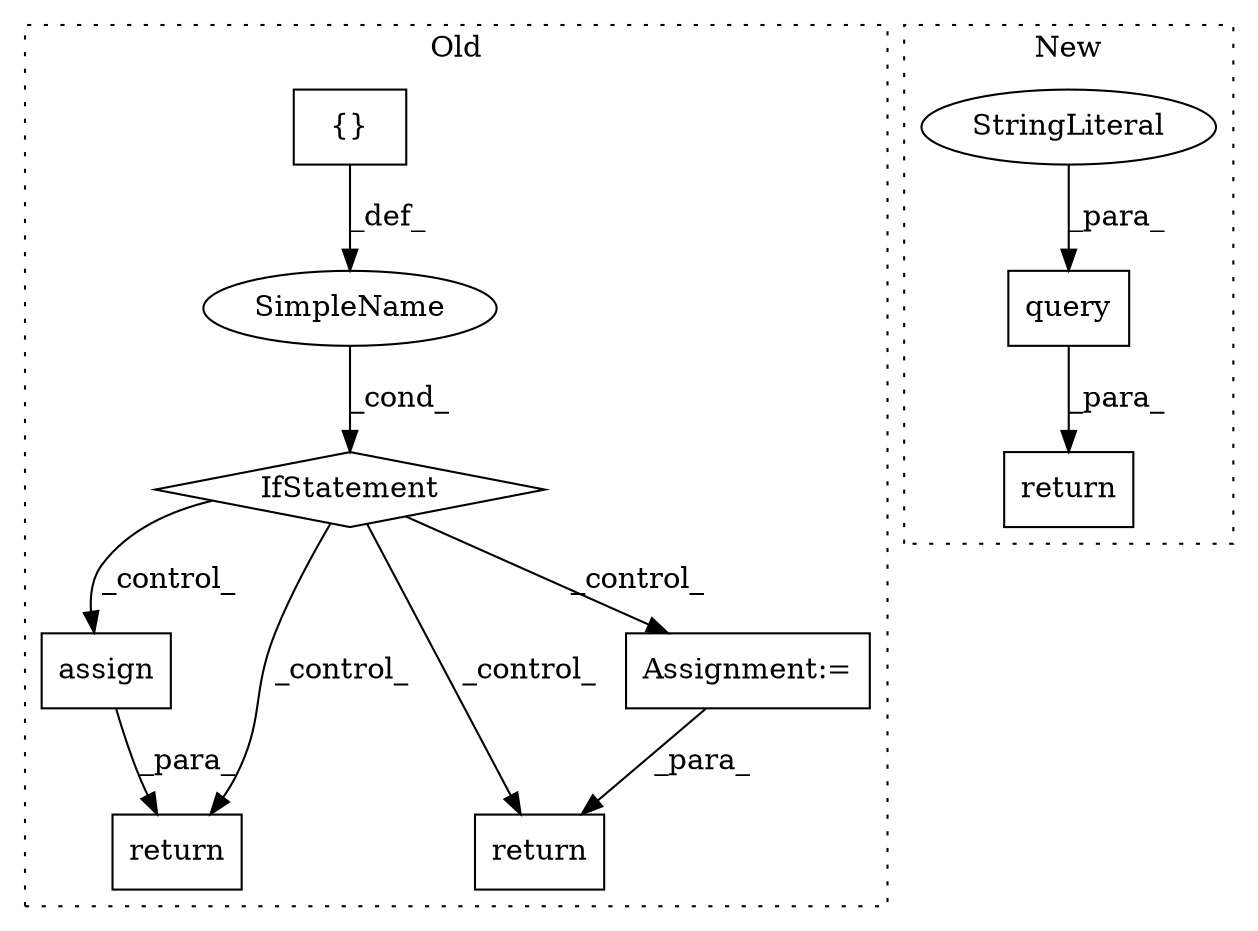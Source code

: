 digraph G {
subgraph cluster0 {
1 [label="assign" a="32" s="8955,8996" l="7,1" shape="box"];
3 [label="SimpleName" a="42" s="" l="" shape="ellipse"];
4 [label="return" a="41" s="8661" l="22" shape="box"];
5 [label="IfStatement" a="25" s="8602,8649" l="10,2" shape="diamond"];
6 [label="{}" a="4" s="8634,8648" l="1,1" shape="box"];
8 [label="Assignment:=" a="7" s="8757" l="25" shape="box"];
9 [label="return" a="41" s="9472" l="7" shape="box"];
label = "Old";
style="dotted";
}
subgraph cluster1 {
2 [label="query" a="32" s="8740,8756" l="6,1" shape="box"];
7 [label="StringLiteral" a="45" s="8746" l="10" shape="ellipse"];
10 [label="return" a="41" s="9022" l="7" shape="box"];
label = "New";
style="dotted";
}
1 -> 9 [label="_para_"];
2 -> 10 [label="_para_"];
3 -> 5 [label="_cond_"];
5 -> 4 [label="_control_"];
5 -> 9 [label="_control_"];
5 -> 1 [label="_control_"];
5 -> 8 [label="_control_"];
6 -> 3 [label="_def_"];
7 -> 2 [label="_para_"];
8 -> 4 [label="_para_"];
}
